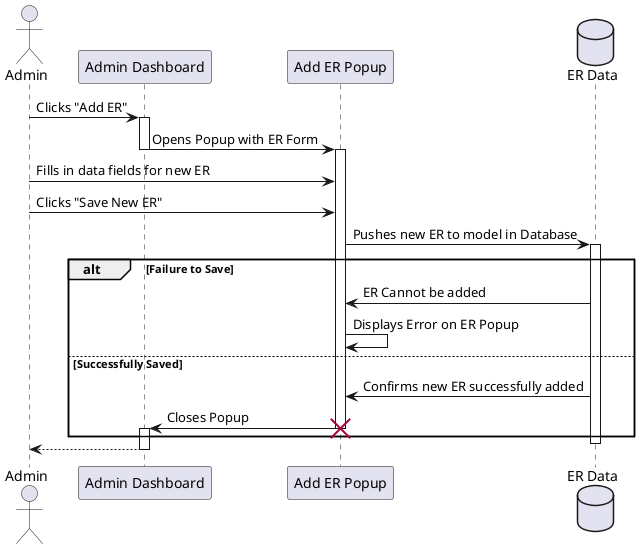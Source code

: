 @startuml

actor       Admin as A
participant "Admin Dashboard" as Dash
participant "Add ER Popup" as Popup
database    "ER Data" as DB


A -> Dash : Clicks "Add ER"
activate Dash
Dash -> Popup : Opens Popup with ER Form
deactivate Dash
activate Popup
A -> Popup : Fills in data fields for new ER
A -> Popup : Clicks "Save New ER"
Popup -> DB : Pushes new ER to model in Database
activate DB
alt Failure to Save
    DB -> Popup : ER Cannot be added
    Popup -> Popup : Displays Error on ER Popup
else Successfully Saved
    DB -> Popup : Confirms new ER successfully added
    Popup -> Dash : Closes Popup
    destroy Popup
    activate Dash
    end
    
deactivate DB
Dash --> A
deactivate Dash


@enduml